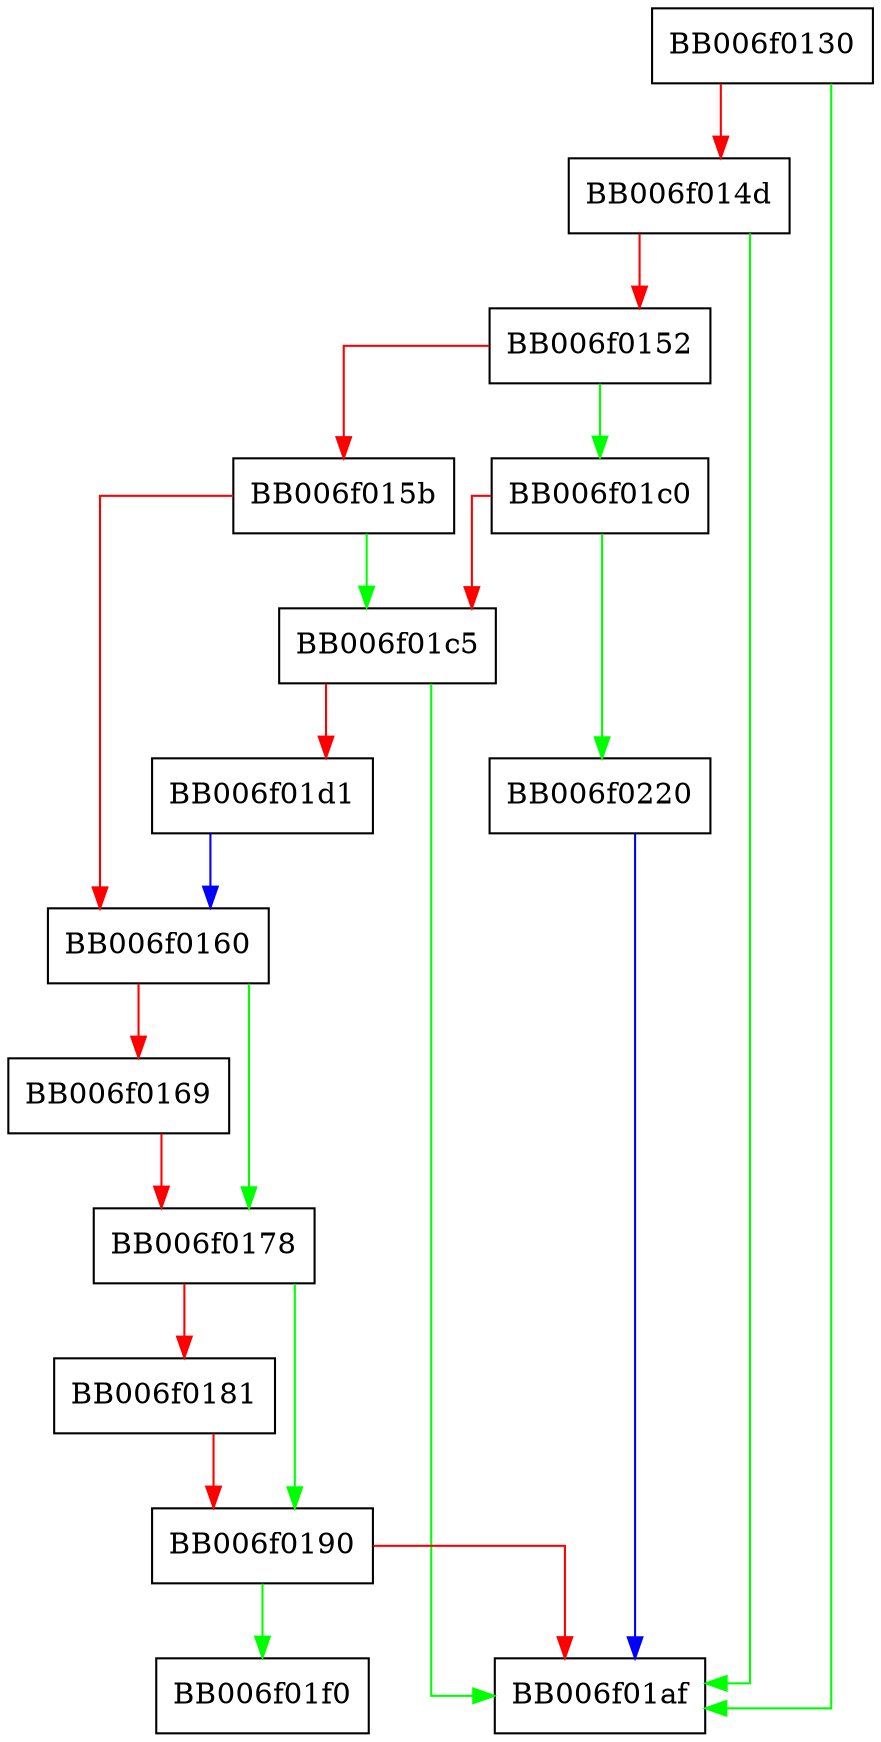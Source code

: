 digraph mac_digest_sign_init {
  node [shape="box"];
  graph [splines=ortho];
  BB006f0130 -> BB006f01af [color="green"];
  BB006f0130 -> BB006f014d [color="red"];
  BB006f014d -> BB006f01af [color="green"];
  BB006f014d -> BB006f0152 [color="red"];
  BB006f0152 -> BB006f01c0 [color="green"];
  BB006f0152 -> BB006f015b [color="red"];
  BB006f015b -> BB006f01c5 [color="green"];
  BB006f015b -> BB006f0160 [color="red"];
  BB006f0160 -> BB006f0178 [color="green"];
  BB006f0160 -> BB006f0169 [color="red"];
  BB006f0169 -> BB006f0178 [color="red"];
  BB006f0178 -> BB006f0190 [color="green"];
  BB006f0178 -> BB006f0181 [color="red"];
  BB006f0181 -> BB006f0190 [color="red"];
  BB006f0190 -> BB006f01f0 [color="green"];
  BB006f0190 -> BB006f01af [color="red"];
  BB006f01c0 -> BB006f0220 [color="green"];
  BB006f01c0 -> BB006f01c5 [color="red"];
  BB006f01c5 -> BB006f01af [color="green"];
  BB006f01c5 -> BB006f01d1 [color="red"];
  BB006f01d1 -> BB006f0160 [color="blue"];
  BB006f0220 -> BB006f01af [color="blue"];
}